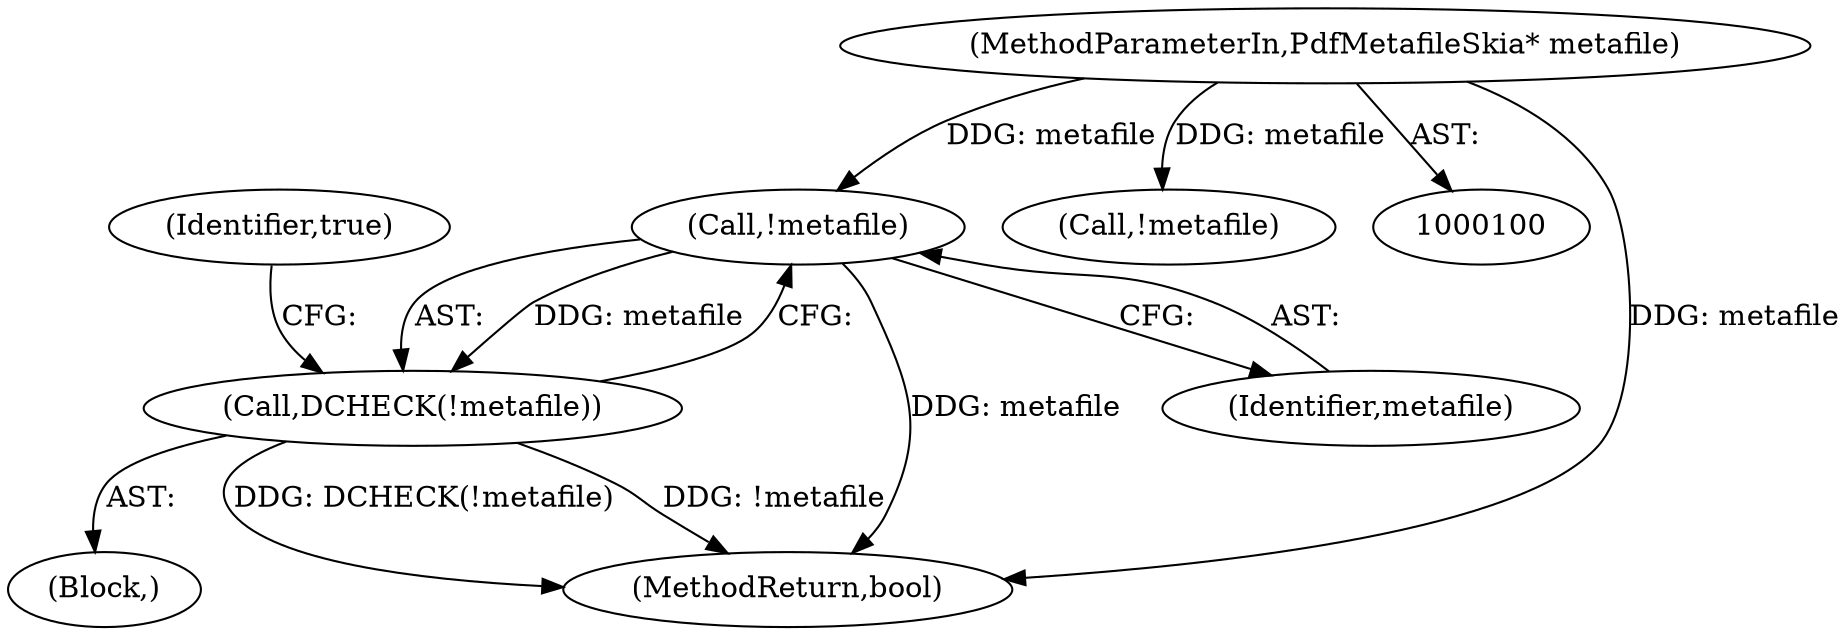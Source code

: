 digraph "0_Chrome_673ce95d481ea9368c4d4d43ac756ba1d6d9e608_2@pointer" {
"1000115" [label="(Call,!metafile)"];
"1000102" [label="(MethodParameterIn,PdfMetafileSkia* metafile)"];
"1000114" [label="(Call,DCHECK(!metafile))"];
"1000118" [label="(Identifier,true)"];
"1000114" [label="(Call,DCHECK(!metafile))"];
"1000116" [label="(Identifier,metafile)"];
"1000171" [label="(MethodReturn,bool)"];
"1000120" [label="(Call,!metafile)"];
"1000115" [label="(Call,!metafile)"];
"1000113" [label="(Block,)"];
"1000102" [label="(MethodParameterIn,PdfMetafileSkia* metafile)"];
"1000115" -> "1000114"  [label="AST: "];
"1000115" -> "1000116"  [label="CFG: "];
"1000116" -> "1000115"  [label="AST: "];
"1000114" -> "1000115"  [label="CFG: "];
"1000115" -> "1000171"  [label="DDG: metafile"];
"1000115" -> "1000114"  [label="DDG: metafile"];
"1000102" -> "1000115"  [label="DDG: metafile"];
"1000102" -> "1000100"  [label="AST: "];
"1000102" -> "1000171"  [label="DDG: metafile"];
"1000102" -> "1000120"  [label="DDG: metafile"];
"1000114" -> "1000113"  [label="AST: "];
"1000118" -> "1000114"  [label="CFG: "];
"1000114" -> "1000171"  [label="DDG: DCHECK(!metafile)"];
"1000114" -> "1000171"  [label="DDG: !metafile"];
}
